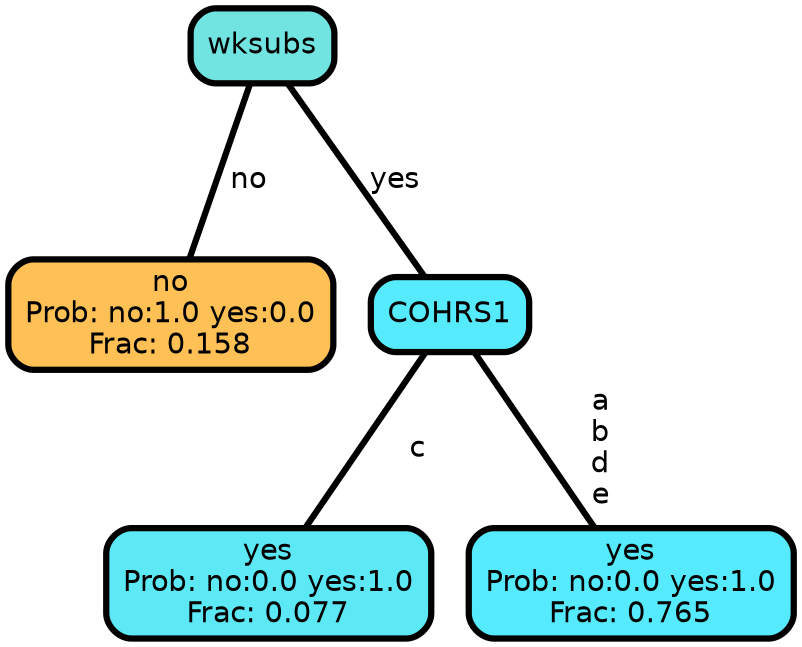 graph Tree {
node [shape=box, style="filled, rounded",color="black",penwidth="3",fontcolor="black",                 fontname=helvetica] ;
graph [ranksep="0 equally", splines=straight,                 bgcolor=transparent, dpi=200] ;
edge [fontname=helvetica, color=black] ;
0 [label="no
Prob: no:1.0 yes:0.0
Frac: 0.158", fillcolor="#ffc155"] ;
1 [label="wksubs", fillcolor="#71e4e2"] ;
2 [label="yes
Prob: no:0.0 yes:1.0
Frac: 0.077", fillcolor="#5de8f6"] ;
3 [label="COHRS1", fillcolor="#56eafd"] ;
4 [label="yes
Prob: no:0.0 yes:1.0
Frac: 0.765", fillcolor="#55eafe"] ;
1 -- 0 [label=" no",penwidth=3] ;
1 -- 3 [label=" yes",penwidth=3] ;
3 -- 2 [label=" c",penwidth=3] ;
3 -- 4 [label=" a\n b\n d\n e",penwidth=3] ;
{rank = same;}}